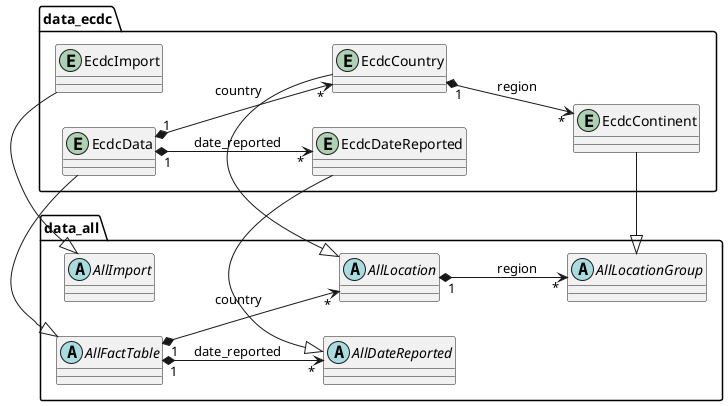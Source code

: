 @startuml
left to right direction
'https://plantuml.com/class-diagram

'abstract class AbstractList
'abstract AbstractCollection
'interface List
'interface Collection

package data_all {
    abstract class AllImport {}
    abstract class AllFactTable {}
    abstract class AllDateReported {}
    abstract class AllLocation {}
    abstract class AllLocationGroup {}

    AllLocation "1" *--> "*" AllLocationGroup : region
    AllFactTable "1" *--> "*" AllLocation : country
    AllFactTable "1" *--> "*" AllDateReported : date_reported
}

package data_ecdc {
    entity EcdcImport {}
    entity EcdcData {}
    entity EcdcDateReported {}
    entity EcdcCountry {}
    entity EcdcContinent {}

    AllImport <|- EcdcImport
    AllDateReported <|- EcdcDateReported
    AllLocation <|- EcdcCountry
    AllLocationGroup <|- EcdcContinent
    AllFactTable <|- EcdcData

    EcdcCountry "1" *--> "*" EcdcContinent : region
    EcdcData "1" *--> "*" EcdcCountry : country
    EcdcData "1" *--> "*" EcdcDateReported : date_reported
}

@enduml
